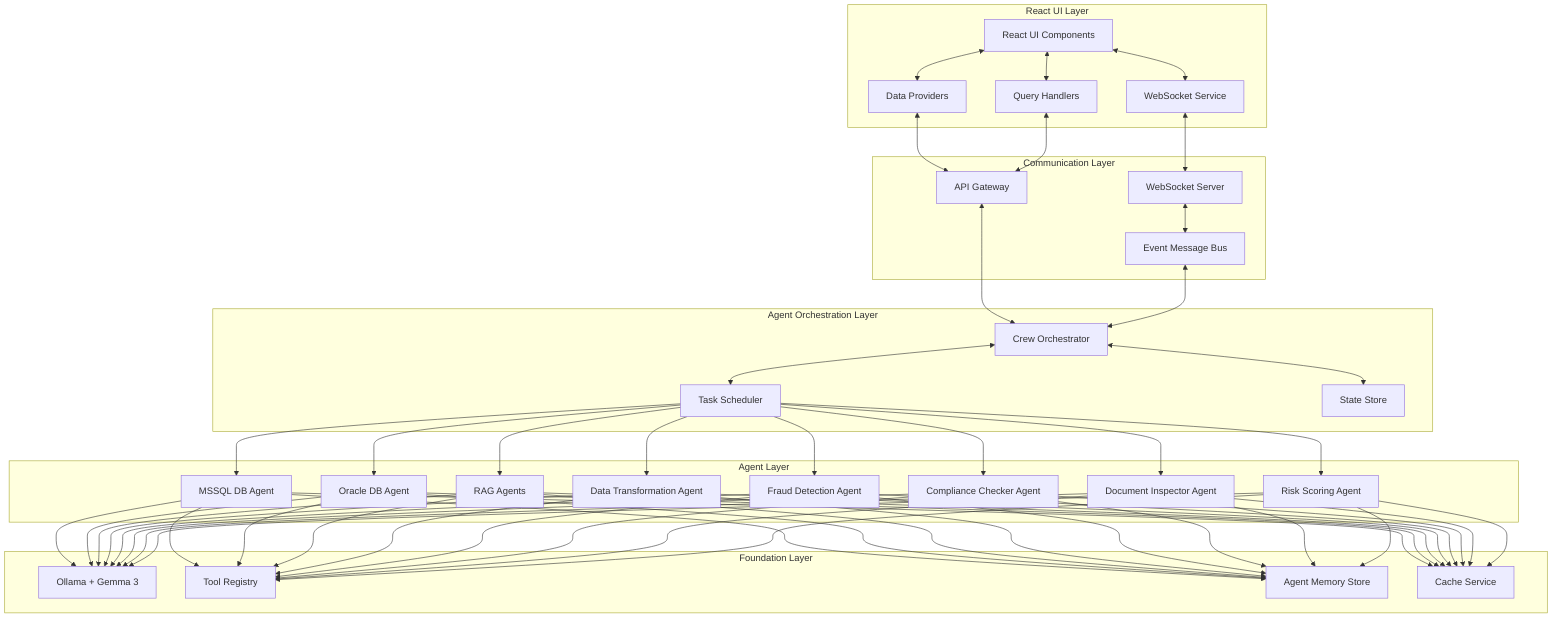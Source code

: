 flowchart TD
    subgraph "React UI Layer"
        UI[React UI Components]
        DP[Data Providers]
        WS[WebSocket Service]
        QH[Query Handlers]
    end
    
    subgraph "Communication Layer"
        API[API Gateway]
        MessageBus[Event Message Bus]
        WSS[WebSocket Server]
    end
    
    subgraph "Agent Orchestration Layer"
        CO[Crew Orchestrator]
        TS[Task Scheduler]
        SS[State Store]
    end
    
    subgraph "Agent Layer"
        MSSQL[MSSQL DB Agent]
        Oracle[Oracle DB Agent]
        RAG[RAG Agents]
        DT[Data Transformation Agent]
        FD[Fraud Detection Agent]
        CC[Compliance Checker Agent]
        DI[Document Inspector Agent]
        RS[Risk Scoring Agent]
    end
    
    subgraph "Foundation Layer"
        Ollama[Ollama + Gemma 3]
        ToolRegistry[Tool Registry]
        AgentMemory[Agent Memory Store]
        Cache[Cache Service]
    end
    
    UI <--> DP
    UI <--> WS
    UI <--> QH
    
    DP <--> API
    WS <--> WSS
    QH <--> API
    
    API <--> CO
    WSS <--> MessageBus
    MessageBus <--> CO
    
    CO <--> TS
    CO <--> SS
    
    TS --> MSSQL & Oracle & RAG & DT & FD & CC & DI & RS
    
    MSSQL & Oracle & RAG & DT & FD & CC & DI & RS --> Ollama
    MSSQL & Oracle & RAG & DT & FD & CC & DI & RS --> ToolRegistry
    MSSQL & Oracle & RAG & DT & FD & CC & DI & RS --> AgentMemory
    MSSQL & Oracle & RAG & DT & FD & CC & DI & RS --> Cache